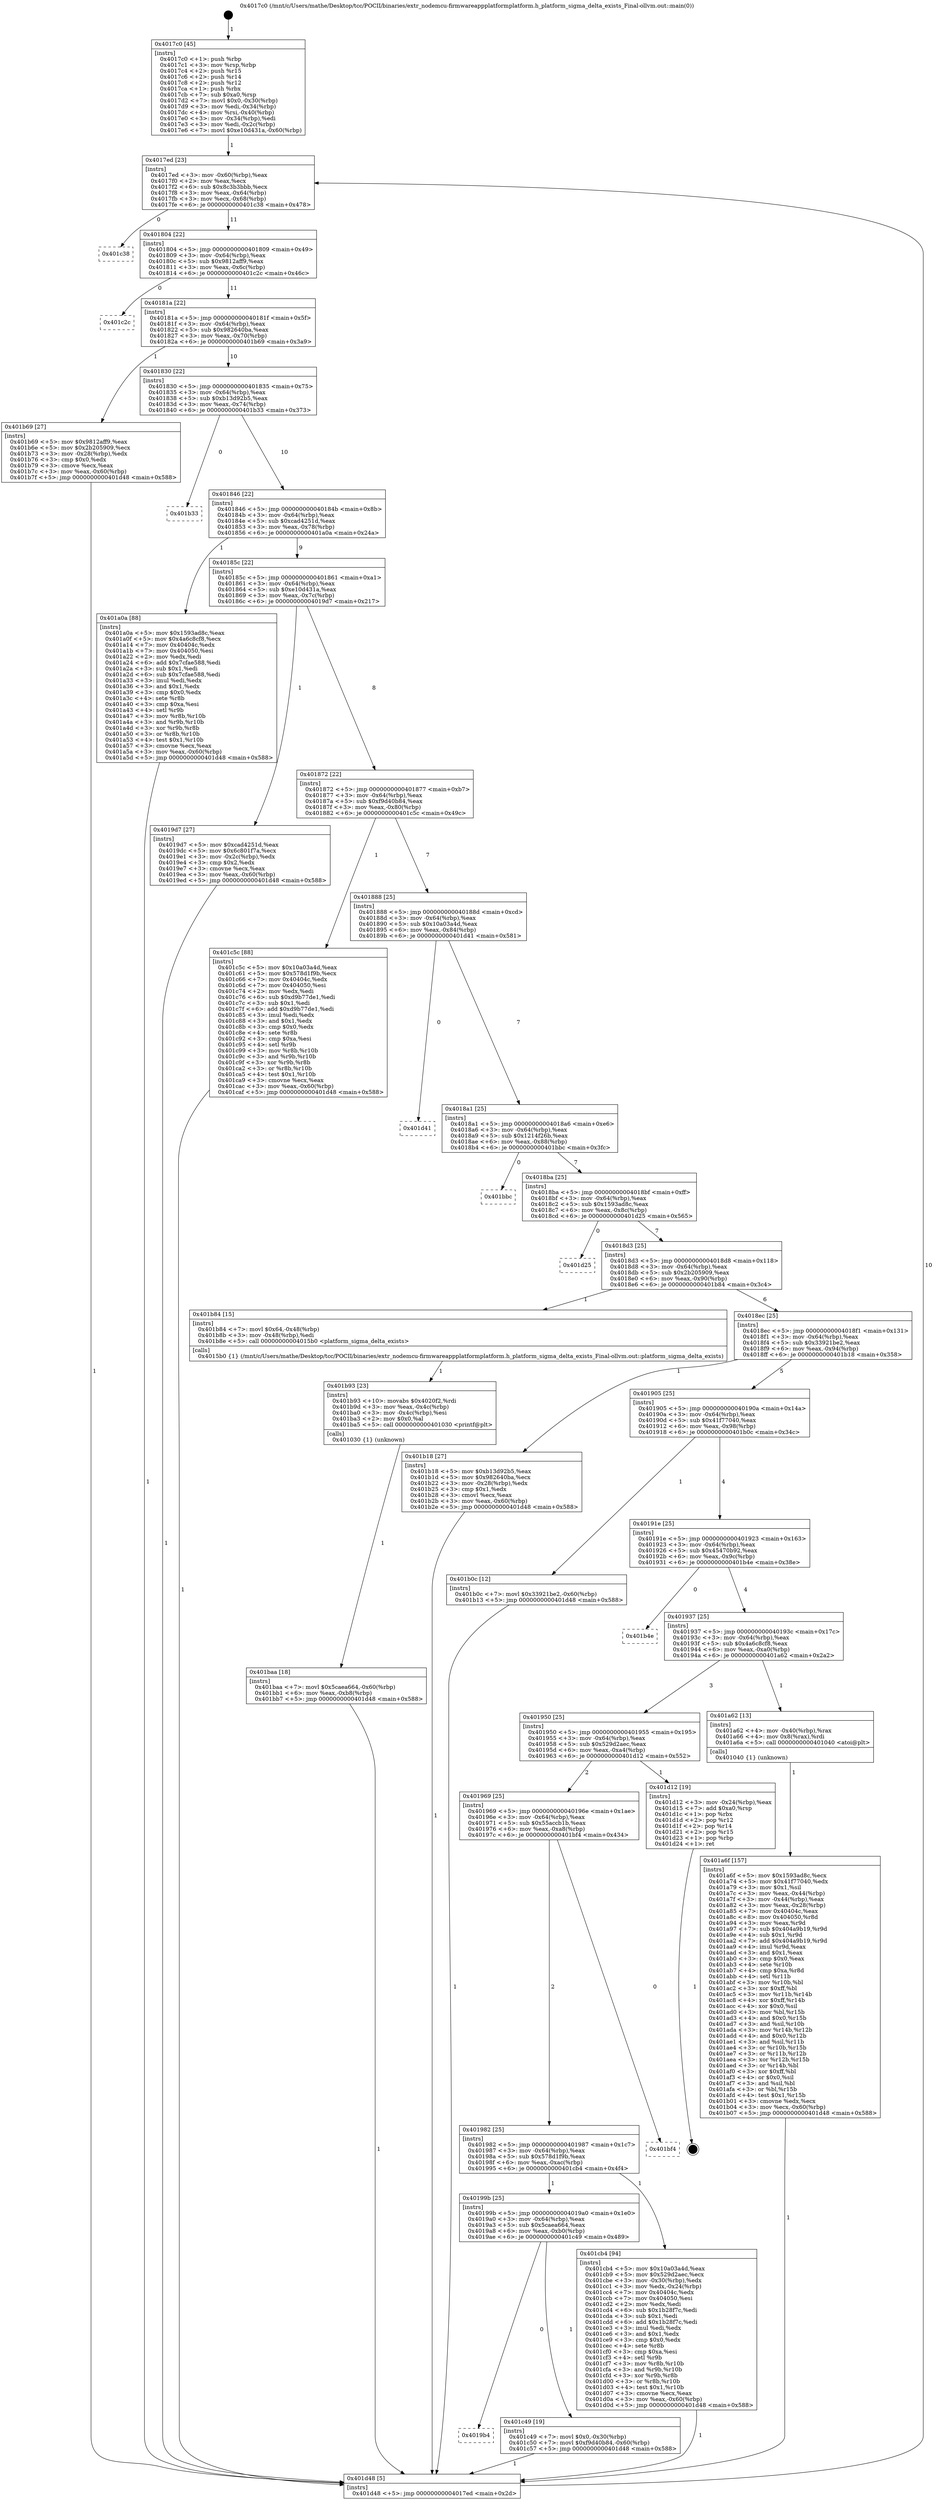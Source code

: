 digraph "0x4017c0" {
  label = "0x4017c0 (/mnt/c/Users/mathe/Desktop/tcc/POCII/binaries/extr_nodemcu-firmwareappplatformplatform.h_platform_sigma_delta_exists_Final-ollvm.out::main(0))"
  labelloc = "t"
  node[shape=record]

  Entry [label="",width=0.3,height=0.3,shape=circle,fillcolor=black,style=filled]
  "0x4017ed" [label="{
     0x4017ed [23]\l
     | [instrs]\l
     &nbsp;&nbsp;0x4017ed \<+3\>: mov -0x60(%rbp),%eax\l
     &nbsp;&nbsp;0x4017f0 \<+2\>: mov %eax,%ecx\l
     &nbsp;&nbsp;0x4017f2 \<+6\>: sub $0x8c3b3bbb,%ecx\l
     &nbsp;&nbsp;0x4017f8 \<+3\>: mov %eax,-0x64(%rbp)\l
     &nbsp;&nbsp;0x4017fb \<+3\>: mov %ecx,-0x68(%rbp)\l
     &nbsp;&nbsp;0x4017fe \<+6\>: je 0000000000401c38 \<main+0x478\>\l
  }"]
  "0x401c38" [label="{
     0x401c38\l
  }", style=dashed]
  "0x401804" [label="{
     0x401804 [22]\l
     | [instrs]\l
     &nbsp;&nbsp;0x401804 \<+5\>: jmp 0000000000401809 \<main+0x49\>\l
     &nbsp;&nbsp;0x401809 \<+3\>: mov -0x64(%rbp),%eax\l
     &nbsp;&nbsp;0x40180c \<+5\>: sub $0x9812aff9,%eax\l
     &nbsp;&nbsp;0x401811 \<+3\>: mov %eax,-0x6c(%rbp)\l
     &nbsp;&nbsp;0x401814 \<+6\>: je 0000000000401c2c \<main+0x46c\>\l
  }"]
  Exit [label="",width=0.3,height=0.3,shape=circle,fillcolor=black,style=filled,peripheries=2]
  "0x401c2c" [label="{
     0x401c2c\l
  }", style=dashed]
  "0x40181a" [label="{
     0x40181a [22]\l
     | [instrs]\l
     &nbsp;&nbsp;0x40181a \<+5\>: jmp 000000000040181f \<main+0x5f\>\l
     &nbsp;&nbsp;0x40181f \<+3\>: mov -0x64(%rbp),%eax\l
     &nbsp;&nbsp;0x401822 \<+5\>: sub $0x982640ba,%eax\l
     &nbsp;&nbsp;0x401827 \<+3\>: mov %eax,-0x70(%rbp)\l
     &nbsp;&nbsp;0x40182a \<+6\>: je 0000000000401b69 \<main+0x3a9\>\l
  }"]
  "0x4019b4" [label="{
     0x4019b4\l
  }", style=dashed]
  "0x401b69" [label="{
     0x401b69 [27]\l
     | [instrs]\l
     &nbsp;&nbsp;0x401b69 \<+5\>: mov $0x9812aff9,%eax\l
     &nbsp;&nbsp;0x401b6e \<+5\>: mov $0x2b205909,%ecx\l
     &nbsp;&nbsp;0x401b73 \<+3\>: mov -0x28(%rbp),%edx\l
     &nbsp;&nbsp;0x401b76 \<+3\>: cmp $0x0,%edx\l
     &nbsp;&nbsp;0x401b79 \<+3\>: cmove %ecx,%eax\l
     &nbsp;&nbsp;0x401b7c \<+3\>: mov %eax,-0x60(%rbp)\l
     &nbsp;&nbsp;0x401b7f \<+5\>: jmp 0000000000401d48 \<main+0x588\>\l
  }"]
  "0x401830" [label="{
     0x401830 [22]\l
     | [instrs]\l
     &nbsp;&nbsp;0x401830 \<+5\>: jmp 0000000000401835 \<main+0x75\>\l
     &nbsp;&nbsp;0x401835 \<+3\>: mov -0x64(%rbp),%eax\l
     &nbsp;&nbsp;0x401838 \<+5\>: sub $0xb13d92b5,%eax\l
     &nbsp;&nbsp;0x40183d \<+3\>: mov %eax,-0x74(%rbp)\l
     &nbsp;&nbsp;0x401840 \<+6\>: je 0000000000401b33 \<main+0x373\>\l
  }"]
  "0x401c49" [label="{
     0x401c49 [19]\l
     | [instrs]\l
     &nbsp;&nbsp;0x401c49 \<+7\>: movl $0x0,-0x30(%rbp)\l
     &nbsp;&nbsp;0x401c50 \<+7\>: movl $0xf9d40b84,-0x60(%rbp)\l
     &nbsp;&nbsp;0x401c57 \<+5\>: jmp 0000000000401d48 \<main+0x588\>\l
  }"]
  "0x401b33" [label="{
     0x401b33\l
  }", style=dashed]
  "0x401846" [label="{
     0x401846 [22]\l
     | [instrs]\l
     &nbsp;&nbsp;0x401846 \<+5\>: jmp 000000000040184b \<main+0x8b\>\l
     &nbsp;&nbsp;0x40184b \<+3\>: mov -0x64(%rbp),%eax\l
     &nbsp;&nbsp;0x40184e \<+5\>: sub $0xcad4251d,%eax\l
     &nbsp;&nbsp;0x401853 \<+3\>: mov %eax,-0x78(%rbp)\l
     &nbsp;&nbsp;0x401856 \<+6\>: je 0000000000401a0a \<main+0x24a\>\l
  }"]
  "0x40199b" [label="{
     0x40199b [25]\l
     | [instrs]\l
     &nbsp;&nbsp;0x40199b \<+5\>: jmp 00000000004019a0 \<main+0x1e0\>\l
     &nbsp;&nbsp;0x4019a0 \<+3\>: mov -0x64(%rbp),%eax\l
     &nbsp;&nbsp;0x4019a3 \<+5\>: sub $0x5caea664,%eax\l
     &nbsp;&nbsp;0x4019a8 \<+6\>: mov %eax,-0xb0(%rbp)\l
     &nbsp;&nbsp;0x4019ae \<+6\>: je 0000000000401c49 \<main+0x489\>\l
  }"]
  "0x401a0a" [label="{
     0x401a0a [88]\l
     | [instrs]\l
     &nbsp;&nbsp;0x401a0a \<+5\>: mov $0x1593ad8c,%eax\l
     &nbsp;&nbsp;0x401a0f \<+5\>: mov $0x4a6c8cf8,%ecx\l
     &nbsp;&nbsp;0x401a14 \<+7\>: mov 0x40404c,%edx\l
     &nbsp;&nbsp;0x401a1b \<+7\>: mov 0x404050,%esi\l
     &nbsp;&nbsp;0x401a22 \<+2\>: mov %edx,%edi\l
     &nbsp;&nbsp;0x401a24 \<+6\>: add $0x7cfae588,%edi\l
     &nbsp;&nbsp;0x401a2a \<+3\>: sub $0x1,%edi\l
     &nbsp;&nbsp;0x401a2d \<+6\>: sub $0x7cfae588,%edi\l
     &nbsp;&nbsp;0x401a33 \<+3\>: imul %edi,%edx\l
     &nbsp;&nbsp;0x401a36 \<+3\>: and $0x1,%edx\l
     &nbsp;&nbsp;0x401a39 \<+3\>: cmp $0x0,%edx\l
     &nbsp;&nbsp;0x401a3c \<+4\>: sete %r8b\l
     &nbsp;&nbsp;0x401a40 \<+3\>: cmp $0xa,%esi\l
     &nbsp;&nbsp;0x401a43 \<+4\>: setl %r9b\l
     &nbsp;&nbsp;0x401a47 \<+3\>: mov %r8b,%r10b\l
     &nbsp;&nbsp;0x401a4a \<+3\>: and %r9b,%r10b\l
     &nbsp;&nbsp;0x401a4d \<+3\>: xor %r9b,%r8b\l
     &nbsp;&nbsp;0x401a50 \<+3\>: or %r8b,%r10b\l
     &nbsp;&nbsp;0x401a53 \<+4\>: test $0x1,%r10b\l
     &nbsp;&nbsp;0x401a57 \<+3\>: cmovne %ecx,%eax\l
     &nbsp;&nbsp;0x401a5a \<+3\>: mov %eax,-0x60(%rbp)\l
     &nbsp;&nbsp;0x401a5d \<+5\>: jmp 0000000000401d48 \<main+0x588\>\l
  }"]
  "0x40185c" [label="{
     0x40185c [22]\l
     | [instrs]\l
     &nbsp;&nbsp;0x40185c \<+5\>: jmp 0000000000401861 \<main+0xa1\>\l
     &nbsp;&nbsp;0x401861 \<+3\>: mov -0x64(%rbp),%eax\l
     &nbsp;&nbsp;0x401864 \<+5\>: sub $0xe10d431a,%eax\l
     &nbsp;&nbsp;0x401869 \<+3\>: mov %eax,-0x7c(%rbp)\l
     &nbsp;&nbsp;0x40186c \<+6\>: je 00000000004019d7 \<main+0x217\>\l
  }"]
  "0x401cb4" [label="{
     0x401cb4 [94]\l
     | [instrs]\l
     &nbsp;&nbsp;0x401cb4 \<+5\>: mov $0x10a03a4d,%eax\l
     &nbsp;&nbsp;0x401cb9 \<+5\>: mov $0x529d2aec,%ecx\l
     &nbsp;&nbsp;0x401cbe \<+3\>: mov -0x30(%rbp),%edx\l
     &nbsp;&nbsp;0x401cc1 \<+3\>: mov %edx,-0x24(%rbp)\l
     &nbsp;&nbsp;0x401cc4 \<+7\>: mov 0x40404c,%edx\l
     &nbsp;&nbsp;0x401ccb \<+7\>: mov 0x404050,%esi\l
     &nbsp;&nbsp;0x401cd2 \<+2\>: mov %edx,%edi\l
     &nbsp;&nbsp;0x401cd4 \<+6\>: sub $0x1b28f7c,%edi\l
     &nbsp;&nbsp;0x401cda \<+3\>: sub $0x1,%edi\l
     &nbsp;&nbsp;0x401cdd \<+6\>: add $0x1b28f7c,%edi\l
     &nbsp;&nbsp;0x401ce3 \<+3\>: imul %edi,%edx\l
     &nbsp;&nbsp;0x401ce6 \<+3\>: and $0x1,%edx\l
     &nbsp;&nbsp;0x401ce9 \<+3\>: cmp $0x0,%edx\l
     &nbsp;&nbsp;0x401cec \<+4\>: sete %r8b\l
     &nbsp;&nbsp;0x401cf0 \<+3\>: cmp $0xa,%esi\l
     &nbsp;&nbsp;0x401cf3 \<+4\>: setl %r9b\l
     &nbsp;&nbsp;0x401cf7 \<+3\>: mov %r8b,%r10b\l
     &nbsp;&nbsp;0x401cfa \<+3\>: and %r9b,%r10b\l
     &nbsp;&nbsp;0x401cfd \<+3\>: xor %r9b,%r8b\l
     &nbsp;&nbsp;0x401d00 \<+3\>: or %r8b,%r10b\l
     &nbsp;&nbsp;0x401d03 \<+4\>: test $0x1,%r10b\l
     &nbsp;&nbsp;0x401d07 \<+3\>: cmovne %ecx,%eax\l
     &nbsp;&nbsp;0x401d0a \<+3\>: mov %eax,-0x60(%rbp)\l
     &nbsp;&nbsp;0x401d0d \<+5\>: jmp 0000000000401d48 \<main+0x588\>\l
  }"]
  "0x4019d7" [label="{
     0x4019d7 [27]\l
     | [instrs]\l
     &nbsp;&nbsp;0x4019d7 \<+5\>: mov $0xcad4251d,%eax\l
     &nbsp;&nbsp;0x4019dc \<+5\>: mov $0x6c801f7a,%ecx\l
     &nbsp;&nbsp;0x4019e1 \<+3\>: mov -0x2c(%rbp),%edx\l
     &nbsp;&nbsp;0x4019e4 \<+3\>: cmp $0x2,%edx\l
     &nbsp;&nbsp;0x4019e7 \<+3\>: cmovne %ecx,%eax\l
     &nbsp;&nbsp;0x4019ea \<+3\>: mov %eax,-0x60(%rbp)\l
     &nbsp;&nbsp;0x4019ed \<+5\>: jmp 0000000000401d48 \<main+0x588\>\l
  }"]
  "0x401872" [label="{
     0x401872 [22]\l
     | [instrs]\l
     &nbsp;&nbsp;0x401872 \<+5\>: jmp 0000000000401877 \<main+0xb7\>\l
     &nbsp;&nbsp;0x401877 \<+3\>: mov -0x64(%rbp),%eax\l
     &nbsp;&nbsp;0x40187a \<+5\>: sub $0xf9d40b84,%eax\l
     &nbsp;&nbsp;0x40187f \<+3\>: mov %eax,-0x80(%rbp)\l
     &nbsp;&nbsp;0x401882 \<+6\>: je 0000000000401c5c \<main+0x49c\>\l
  }"]
  "0x401d48" [label="{
     0x401d48 [5]\l
     | [instrs]\l
     &nbsp;&nbsp;0x401d48 \<+5\>: jmp 00000000004017ed \<main+0x2d\>\l
  }"]
  "0x4017c0" [label="{
     0x4017c0 [45]\l
     | [instrs]\l
     &nbsp;&nbsp;0x4017c0 \<+1\>: push %rbp\l
     &nbsp;&nbsp;0x4017c1 \<+3\>: mov %rsp,%rbp\l
     &nbsp;&nbsp;0x4017c4 \<+2\>: push %r15\l
     &nbsp;&nbsp;0x4017c6 \<+2\>: push %r14\l
     &nbsp;&nbsp;0x4017c8 \<+2\>: push %r12\l
     &nbsp;&nbsp;0x4017ca \<+1\>: push %rbx\l
     &nbsp;&nbsp;0x4017cb \<+7\>: sub $0xa0,%rsp\l
     &nbsp;&nbsp;0x4017d2 \<+7\>: movl $0x0,-0x30(%rbp)\l
     &nbsp;&nbsp;0x4017d9 \<+3\>: mov %edi,-0x34(%rbp)\l
     &nbsp;&nbsp;0x4017dc \<+4\>: mov %rsi,-0x40(%rbp)\l
     &nbsp;&nbsp;0x4017e0 \<+3\>: mov -0x34(%rbp),%edi\l
     &nbsp;&nbsp;0x4017e3 \<+3\>: mov %edi,-0x2c(%rbp)\l
     &nbsp;&nbsp;0x4017e6 \<+7\>: movl $0xe10d431a,-0x60(%rbp)\l
  }"]
  "0x401982" [label="{
     0x401982 [25]\l
     | [instrs]\l
     &nbsp;&nbsp;0x401982 \<+5\>: jmp 0000000000401987 \<main+0x1c7\>\l
     &nbsp;&nbsp;0x401987 \<+3\>: mov -0x64(%rbp),%eax\l
     &nbsp;&nbsp;0x40198a \<+5\>: sub $0x578d1f9b,%eax\l
     &nbsp;&nbsp;0x40198f \<+6\>: mov %eax,-0xac(%rbp)\l
     &nbsp;&nbsp;0x401995 \<+6\>: je 0000000000401cb4 \<main+0x4f4\>\l
  }"]
  "0x401c5c" [label="{
     0x401c5c [88]\l
     | [instrs]\l
     &nbsp;&nbsp;0x401c5c \<+5\>: mov $0x10a03a4d,%eax\l
     &nbsp;&nbsp;0x401c61 \<+5\>: mov $0x578d1f9b,%ecx\l
     &nbsp;&nbsp;0x401c66 \<+7\>: mov 0x40404c,%edx\l
     &nbsp;&nbsp;0x401c6d \<+7\>: mov 0x404050,%esi\l
     &nbsp;&nbsp;0x401c74 \<+2\>: mov %edx,%edi\l
     &nbsp;&nbsp;0x401c76 \<+6\>: sub $0xd9b77de1,%edi\l
     &nbsp;&nbsp;0x401c7c \<+3\>: sub $0x1,%edi\l
     &nbsp;&nbsp;0x401c7f \<+6\>: add $0xd9b77de1,%edi\l
     &nbsp;&nbsp;0x401c85 \<+3\>: imul %edi,%edx\l
     &nbsp;&nbsp;0x401c88 \<+3\>: and $0x1,%edx\l
     &nbsp;&nbsp;0x401c8b \<+3\>: cmp $0x0,%edx\l
     &nbsp;&nbsp;0x401c8e \<+4\>: sete %r8b\l
     &nbsp;&nbsp;0x401c92 \<+3\>: cmp $0xa,%esi\l
     &nbsp;&nbsp;0x401c95 \<+4\>: setl %r9b\l
     &nbsp;&nbsp;0x401c99 \<+3\>: mov %r8b,%r10b\l
     &nbsp;&nbsp;0x401c9c \<+3\>: and %r9b,%r10b\l
     &nbsp;&nbsp;0x401c9f \<+3\>: xor %r9b,%r8b\l
     &nbsp;&nbsp;0x401ca2 \<+3\>: or %r8b,%r10b\l
     &nbsp;&nbsp;0x401ca5 \<+4\>: test $0x1,%r10b\l
     &nbsp;&nbsp;0x401ca9 \<+3\>: cmovne %ecx,%eax\l
     &nbsp;&nbsp;0x401cac \<+3\>: mov %eax,-0x60(%rbp)\l
     &nbsp;&nbsp;0x401caf \<+5\>: jmp 0000000000401d48 \<main+0x588\>\l
  }"]
  "0x401888" [label="{
     0x401888 [25]\l
     | [instrs]\l
     &nbsp;&nbsp;0x401888 \<+5\>: jmp 000000000040188d \<main+0xcd\>\l
     &nbsp;&nbsp;0x40188d \<+3\>: mov -0x64(%rbp),%eax\l
     &nbsp;&nbsp;0x401890 \<+5\>: sub $0x10a03a4d,%eax\l
     &nbsp;&nbsp;0x401895 \<+6\>: mov %eax,-0x84(%rbp)\l
     &nbsp;&nbsp;0x40189b \<+6\>: je 0000000000401d41 \<main+0x581\>\l
  }"]
  "0x401bf4" [label="{
     0x401bf4\l
  }", style=dashed]
  "0x401d41" [label="{
     0x401d41\l
  }", style=dashed]
  "0x4018a1" [label="{
     0x4018a1 [25]\l
     | [instrs]\l
     &nbsp;&nbsp;0x4018a1 \<+5\>: jmp 00000000004018a6 \<main+0xe6\>\l
     &nbsp;&nbsp;0x4018a6 \<+3\>: mov -0x64(%rbp),%eax\l
     &nbsp;&nbsp;0x4018a9 \<+5\>: sub $0x1214f26b,%eax\l
     &nbsp;&nbsp;0x4018ae \<+6\>: mov %eax,-0x88(%rbp)\l
     &nbsp;&nbsp;0x4018b4 \<+6\>: je 0000000000401bbc \<main+0x3fc\>\l
  }"]
  "0x401969" [label="{
     0x401969 [25]\l
     | [instrs]\l
     &nbsp;&nbsp;0x401969 \<+5\>: jmp 000000000040196e \<main+0x1ae\>\l
     &nbsp;&nbsp;0x40196e \<+3\>: mov -0x64(%rbp),%eax\l
     &nbsp;&nbsp;0x401971 \<+5\>: sub $0x55accb1b,%eax\l
     &nbsp;&nbsp;0x401976 \<+6\>: mov %eax,-0xa8(%rbp)\l
     &nbsp;&nbsp;0x40197c \<+6\>: je 0000000000401bf4 \<main+0x434\>\l
  }"]
  "0x401bbc" [label="{
     0x401bbc\l
  }", style=dashed]
  "0x4018ba" [label="{
     0x4018ba [25]\l
     | [instrs]\l
     &nbsp;&nbsp;0x4018ba \<+5\>: jmp 00000000004018bf \<main+0xff\>\l
     &nbsp;&nbsp;0x4018bf \<+3\>: mov -0x64(%rbp),%eax\l
     &nbsp;&nbsp;0x4018c2 \<+5\>: sub $0x1593ad8c,%eax\l
     &nbsp;&nbsp;0x4018c7 \<+6\>: mov %eax,-0x8c(%rbp)\l
     &nbsp;&nbsp;0x4018cd \<+6\>: je 0000000000401d25 \<main+0x565\>\l
  }"]
  "0x401d12" [label="{
     0x401d12 [19]\l
     | [instrs]\l
     &nbsp;&nbsp;0x401d12 \<+3\>: mov -0x24(%rbp),%eax\l
     &nbsp;&nbsp;0x401d15 \<+7\>: add $0xa0,%rsp\l
     &nbsp;&nbsp;0x401d1c \<+1\>: pop %rbx\l
     &nbsp;&nbsp;0x401d1d \<+2\>: pop %r12\l
     &nbsp;&nbsp;0x401d1f \<+2\>: pop %r14\l
     &nbsp;&nbsp;0x401d21 \<+2\>: pop %r15\l
     &nbsp;&nbsp;0x401d23 \<+1\>: pop %rbp\l
     &nbsp;&nbsp;0x401d24 \<+1\>: ret\l
  }"]
  "0x401d25" [label="{
     0x401d25\l
  }", style=dashed]
  "0x4018d3" [label="{
     0x4018d3 [25]\l
     | [instrs]\l
     &nbsp;&nbsp;0x4018d3 \<+5\>: jmp 00000000004018d8 \<main+0x118\>\l
     &nbsp;&nbsp;0x4018d8 \<+3\>: mov -0x64(%rbp),%eax\l
     &nbsp;&nbsp;0x4018db \<+5\>: sub $0x2b205909,%eax\l
     &nbsp;&nbsp;0x4018e0 \<+6\>: mov %eax,-0x90(%rbp)\l
     &nbsp;&nbsp;0x4018e6 \<+6\>: je 0000000000401b84 \<main+0x3c4\>\l
  }"]
  "0x401baa" [label="{
     0x401baa [18]\l
     | [instrs]\l
     &nbsp;&nbsp;0x401baa \<+7\>: movl $0x5caea664,-0x60(%rbp)\l
     &nbsp;&nbsp;0x401bb1 \<+6\>: mov %eax,-0xb8(%rbp)\l
     &nbsp;&nbsp;0x401bb7 \<+5\>: jmp 0000000000401d48 \<main+0x588\>\l
  }"]
  "0x401b84" [label="{
     0x401b84 [15]\l
     | [instrs]\l
     &nbsp;&nbsp;0x401b84 \<+7\>: movl $0x64,-0x48(%rbp)\l
     &nbsp;&nbsp;0x401b8b \<+3\>: mov -0x48(%rbp),%edi\l
     &nbsp;&nbsp;0x401b8e \<+5\>: call 00000000004015b0 \<platform_sigma_delta_exists\>\l
     | [calls]\l
     &nbsp;&nbsp;0x4015b0 \{1\} (/mnt/c/Users/mathe/Desktop/tcc/POCII/binaries/extr_nodemcu-firmwareappplatformplatform.h_platform_sigma_delta_exists_Final-ollvm.out::platform_sigma_delta_exists)\l
  }"]
  "0x4018ec" [label="{
     0x4018ec [25]\l
     | [instrs]\l
     &nbsp;&nbsp;0x4018ec \<+5\>: jmp 00000000004018f1 \<main+0x131\>\l
     &nbsp;&nbsp;0x4018f1 \<+3\>: mov -0x64(%rbp),%eax\l
     &nbsp;&nbsp;0x4018f4 \<+5\>: sub $0x33921be2,%eax\l
     &nbsp;&nbsp;0x4018f9 \<+6\>: mov %eax,-0x94(%rbp)\l
     &nbsp;&nbsp;0x4018ff \<+6\>: je 0000000000401b18 \<main+0x358\>\l
  }"]
  "0x401b93" [label="{
     0x401b93 [23]\l
     | [instrs]\l
     &nbsp;&nbsp;0x401b93 \<+10\>: movabs $0x4020f2,%rdi\l
     &nbsp;&nbsp;0x401b9d \<+3\>: mov %eax,-0x4c(%rbp)\l
     &nbsp;&nbsp;0x401ba0 \<+3\>: mov -0x4c(%rbp),%esi\l
     &nbsp;&nbsp;0x401ba3 \<+2\>: mov $0x0,%al\l
     &nbsp;&nbsp;0x401ba5 \<+5\>: call 0000000000401030 \<printf@plt\>\l
     | [calls]\l
     &nbsp;&nbsp;0x401030 \{1\} (unknown)\l
  }"]
  "0x401b18" [label="{
     0x401b18 [27]\l
     | [instrs]\l
     &nbsp;&nbsp;0x401b18 \<+5\>: mov $0xb13d92b5,%eax\l
     &nbsp;&nbsp;0x401b1d \<+5\>: mov $0x982640ba,%ecx\l
     &nbsp;&nbsp;0x401b22 \<+3\>: mov -0x28(%rbp),%edx\l
     &nbsp;&nbsp;0x401b25 \<+3\>: cmp $0x1,%edx\l
     &nbsp;&nbsp;0x401b28 \<+3\>: cmovl %ecx,%eax\l
     &nbsp;&nbsp;0x401b2b \<+3\>: mov %eax,-0x60(%rbp)\l
     &nbsp;&nbsp;0x401b2e \<+5\>: jmp 0000000000401d48 \<main+0x588\>\l
  }"]
  "0x401905" [label="{
     0x401905 [25]\l
     | [instrs]\l
     &nbsp;&nbsp;0x401905 \<+5\>: jmp 000000000040190a \<main+0x14a\>\l
     &nbsp;&nbsp;0x40190a \<+3\>: mov -0x64(%rbp),%eax\l
     &nbsp;&nbsp;0x40190d \<+5\>: sub $0x41f77040,%eax\l
     &nbsp;&nbsp;0x401912 \<+6\>: mov %eax,-0x98(%rbp)\l
     &nbsp;&nbsp;0x401918 \<+6\>: je 0000000000401b0c \<main+0x34c\>\l
  }"]
  "0x401a6f" [label="{
     0x401a6f [157]\l
     | [instrs]\l
     &nbsp;&nbsp;0x401a6f \<+5\>: mov $0x1593ad8c,%ecx\l
     &nbsp;&nbsp;0x401a74 \<+5\>: mov $0x41f77040,%edx\l
     &nbsp;&nbsp;0x401a79 \<+3\>: mov $0x1,%sil\l
     &nbsp;&nbsp;0x401a7c \<+3\>: mov %eax,-0x44(%rbp)\l
     &nbsp;&nbsp;0x401a7f \<+3\>: mov -0x44(%rbp),%eax\l
     &nbsp;&nbsp;0x401a82 \<+3\>: mov %eax,-0x28(%rbp)\l
     &nbsp;&nbsp;0x401a85 \<+7\>: mov 0x40404c,%eax\l
     &nbsp;&nbsp;0x401a8c \<+8\>: mov 0x404050,%r8d\l
     &nbsp;&nbsp;0x401a94 \<+3\>: mov %eax,%r9d\l
     &nbsp;&nbsp;0x401a97 \<+7\>: sub $0x404a9b19,%r9d\l
     &nbsp;&nbsp;0x401a9e \<+4\>: sub $0x1,%r9d\l
     &nbsp;&nbsp;0x401aa2 \<+7\>: add $0x404a9b19,%r9d\l
     &nbsp;&nbsp;0x401aa9 \<+4\>: imul %r9d,%eax\l
     &nbsp;&nbsp;0x401aad \<+3\>: and $0x1,%eax\l
     &nbsp;&nbsp;0x401ab0 \<+3\>: cmp $0x0,%eax\l
     &nbsp;&nbsp;0x401ab3 \<+4\>: sete %r10b\l
     &nbsp;&nbsp;0x401ab7 \<+4\>: cmp $0xa,%r8d\l
     &nbsp;&nbsp;0x401abb \<+4\>: setl %r11b\l
     &nbsp;&nbsp;0x401abf \<+3\>: mov %r10b,%bl\l
     &nbsp;&nbsp;0x401ac2 \<+3\>: xor $0xff,%bl\l
     &nbsp;&nbsp;0x401ac5 \<+3\>: mov %r11b,%r14b\l
     &nbsp;&nbsp;0x401ac8 \<+4\>: xor $0xff,%r14b\l
     &nbsp;&nbsp;0x401acc \<+4\>: xor $0x0,%sil\l
     &nbsp;&nbsp;0x401ad0 \<+3\>: mov %bl,%r15b\l
     &nbsp;&nbsp;0x401ad3 \<+4\>: and $0x0,%r15b\l
     &nbsp;&nbsp;0x401ad7 \<+3\>: and %sil,%r10b\l
     &nbsp;&nbsp;0x401ada \<+3\>: mov %r14b,%r12b\l
     &nbsp;&nbsp;0x401add \<+4\>: and $0x0,%r12b\l
     &nbsp;&nbsp;0x401ae1 \<+3\>: and %sil,%r11b\l
     &nbsp;&nbsp;0x401ae4 \<+3\>: or %r10b,%r15b\l
     &nbsp;&nbsp;0x401ae7 \<+3\>: or %r11b,%r12b\l
     &nbsp;&nbsp;0x401aea \<+3\>: xor %r12b,%r15b\l
     &nbsp;&nbsp;0x401aed \<+3\>: or %r14b,%bl\l
     &nbsp;&nbsp;0x401af0 \<+3\>: xor $0xff,%bl\l
     &nbsp;&nbsp;0x401af3 \<+4\>: or $0x0,%sil\l
     &nbsp;&nbsp;0x401af7 \<+3\>: and %sil,%bl\l
     &nbsp;&nbsp;0x401afa \<+3\>: or %bl,%r15b\l
     &nbsp;&nbsp;0x401afd \<+4\>: test $0x1,%r15b\l
     &nbsp;&nbsp;0x401b01 \<+3\>: cmovne %edx,%ecx\l
     &nbsp;&nbsp;0x401b04 \<+3\>: mov %ecx,-0x60(%rbp)\l
     &nbsp;&nbsp;0x401b07 \<+5\>: jmp 0000000000401d48 \<main+0x588\>\l
  }"]
  "0x401b0c" [label="{
     0x401b0c [12]\l
     | [instrs]\l
     &nbsp;&nbsp;0x401b0c \<+7\>: movl $0x33921be2,-0x60(%rbp)\l
     &nbsp;&nbsp;0x401b13 \<+5\>: jmp 0000000000401d48 \<main+0x588\>\l
  }"]
  "0x40191e" [label="{
     0x40191e [25]\l
     | [instrs]\l
     &nbsp;&nbsp;0x40191e \<+5\>: jmp 0000000000401923 \<main+0x163\>\l
     &nbsp;&nbsp;0x401923 \<+3\>: mov -0x64(%rbp),%eax\l
     &nbsp;&nbsp;0x401926 \<+5\>: sub $0x45470b92,%eax\l
     &nbsp;&nbsp;0x40192b \<+6\>: mov %eax,-0x9c(%rbp)\l
     &nbsp;&nbsp;0x401931 \<+6\>: je 0000000000401b4e \<main+0x38e\>\l
  }"]
  "0x401950" [label="{
     0x401950 [25]\l
     | [instrs]\l
     &nbsp;&nbsp;0x401950 \<+5\>: jmp 0000000000401955 \<main+0x195\>\l
     &nbsp;&nbsp;0x401955 \<+3\>: mov -0x64(%rbp),%eax\l
     &nbsp;&nbsp;0x401958 \<+5\>: sub $0x529d2aec,%eax\l
     &nbsp;&nbsp;0x40195d \<+6\>: mov %eax,-0xa4(%rbp)\l
     &nbsp;&nbsp;0x401963 \<+6\>: je 0000000000401d12 \<main+0x552\>\l
  }"]
  "0x401b4e" [label="{
     0x401b4e\l
  }", style=dashed]
  "0x401937" [label="{
     0x401937 [25]\l
     | [instrs]\l
     &nbsp;&nbsp;0x401937 \<+5\>: jmp 000000000040193c \<main+0x17c\>\l
     &nbsp;&nbsp;0x40193c \<+3\>: mov -0x64(%rbp),%eax\l
     &nbsp;&nbsp;0x40193f \<+5\>: sub $0x4a6c8cf8,%eax\l
     &nbsp;&nbsp;0x401944 \<+6\>: mov %eax,-0xa0(%rbp)\l
     &nbsp;&nbsp;0x40194a \<+6\>: je 0000000000401a62 \<main+0x2a2\>\l
  }"]
  "0x401a62" [label="{
     0x401a62 [13]\l
     | [instrs]\l
     &nbsp;&nbsp;0x401a62 \<+4\>: mov -0x40(%rbp),%rax\l
     &nbsp;&nbsp;0x401a66 \<+4\>: mov 0x8(%rax),%rdi\l
     &nbsp;&nbsp;0x401a6a \<+5\>: call 0000000000401040 \<atoi@plt\>\l
     | [calls]\l
     &nbsp;&nbsp;0x401040 \{1\} (unknown)\l
  }"]
  Entry -> "0x4017c0" [label=" 1"]
  "0x4017ed" -> "0x401c38" [label=" 0"]
  "0x4017ed" -> "0x401804" [label=" 11"]
  "0x401d12" -> Exit [label=" 1"]
  "0x401804" -> "0x401c2c" [label=" 0"]
  "0x401804" -> "0x40181a" [label=" 11"]
  "0x401cb4" -> "0x401d48" [label=" 1"]
  "0x40181a" -> "0x401b69" [label=" 1"]
  "0x40181a" -> "0x401830" [label=" 10"]
  "0x401c5c" -> "0x401d48" [label=" 1"]
  "0x401830" -> "0x401b33" [label=" 0"]
  "0x401830" -> "0x401846" [label=" 10"]
  "0x401c49" -> "0x401d48" [label=" 1"]
  "0x401846" -> "0x401a0a" [label=" 1"]
  "0x401846" -> "0x40185c" [label=" 9"]
  "0x40199b" -> "0x401c49" [label=" 1"]
  "0x40185c" -> "0x4019d7" [label=" 1"]
  "0x40185c" -> "0x401872" [label=" 8"]
  "0x4019d7" -> "0x401d48" [label=" 1"]
  "0x4017c0" -> "0x4017ed" [label=" 1"]
  "0x401d48" -> "0x4017ed" [label=" 10"]
  "0x401a0a" -> "0x401d48" [label=" 1"]
  "0x40199b" -> "0x4019b4" [label=" 0"]
  "0x401872" -> "0x401c5c" [label=" 1"]
  "0x401872" -> "0x401888" [label=" 7"]
  "0x401982" -> "0x401cb4" [label=" 1"]
  "0x401888" -> "0x401d41" [label=" 0"]
  "0x401888" -> "0x4018a1" [label=" 7"]
  "0x401982" -> "0x40199b" [label=" 1"]
  "0x4018a1" -> "0x401bbc" [label=" 0"]
  "0x4018a1" -> "0x4018ba" [label=" 7"]
  "0x401969" -> "0x401bf4" [label=" 0"]
  "0x4018ba" -> "0x401d25" [label=" 0"]
  "0x4018ba" -> "0x4018d3" [label=" 7"]
  "0x401969" -> "0x401982" [label=" 2"]
  "0x4018d3" -> "0x401b84" [label=" 1"]
  "0x4018d3" -> "0x4018ec" [label=" 6"]
  "0x401950" -> "0x401d12" [label=" 1"]
  "0x4018ec" -> "0x401b18" [label=" 1"]
  "0x4018ec" -> "0x401905" [label=" 5"]
  "0x401950" -> "0x401969" [label=" 2"]
  "0x401905" -> "0x401b0c" [label=" 1"]
  "0x401905" -> "0x40191e" [label=" 4"]
  "0x401baa" -> "0x401d48" [label=" 1"]
  "0x40191e" -> "0x401b4e" [label=" 0"]
  "0x40191e" -> "0x401937" [label=" 4"]
  "0x401b93" -> "0x401baa" [label=" 1"]
  "0x401937" -> "0x401a62" [label=" 1"]
  "0x401937" -> "0x401950" [label=" 3"]
  "0x401a62" -> "0x401a6f" [label=" 1"]
  "0x401a6f" -> "0x401d48" [label=" 1"]
  "0x401b0c" -> "0x401d48" [label=" 1"]
  "0x401b18" -> "0x401d48" [label=" 1"]
  "0x401b69" -> "0x401d48" [label=" 1"]
  "0x401b84" -> "0x401b93" [label=" 1"]
}
